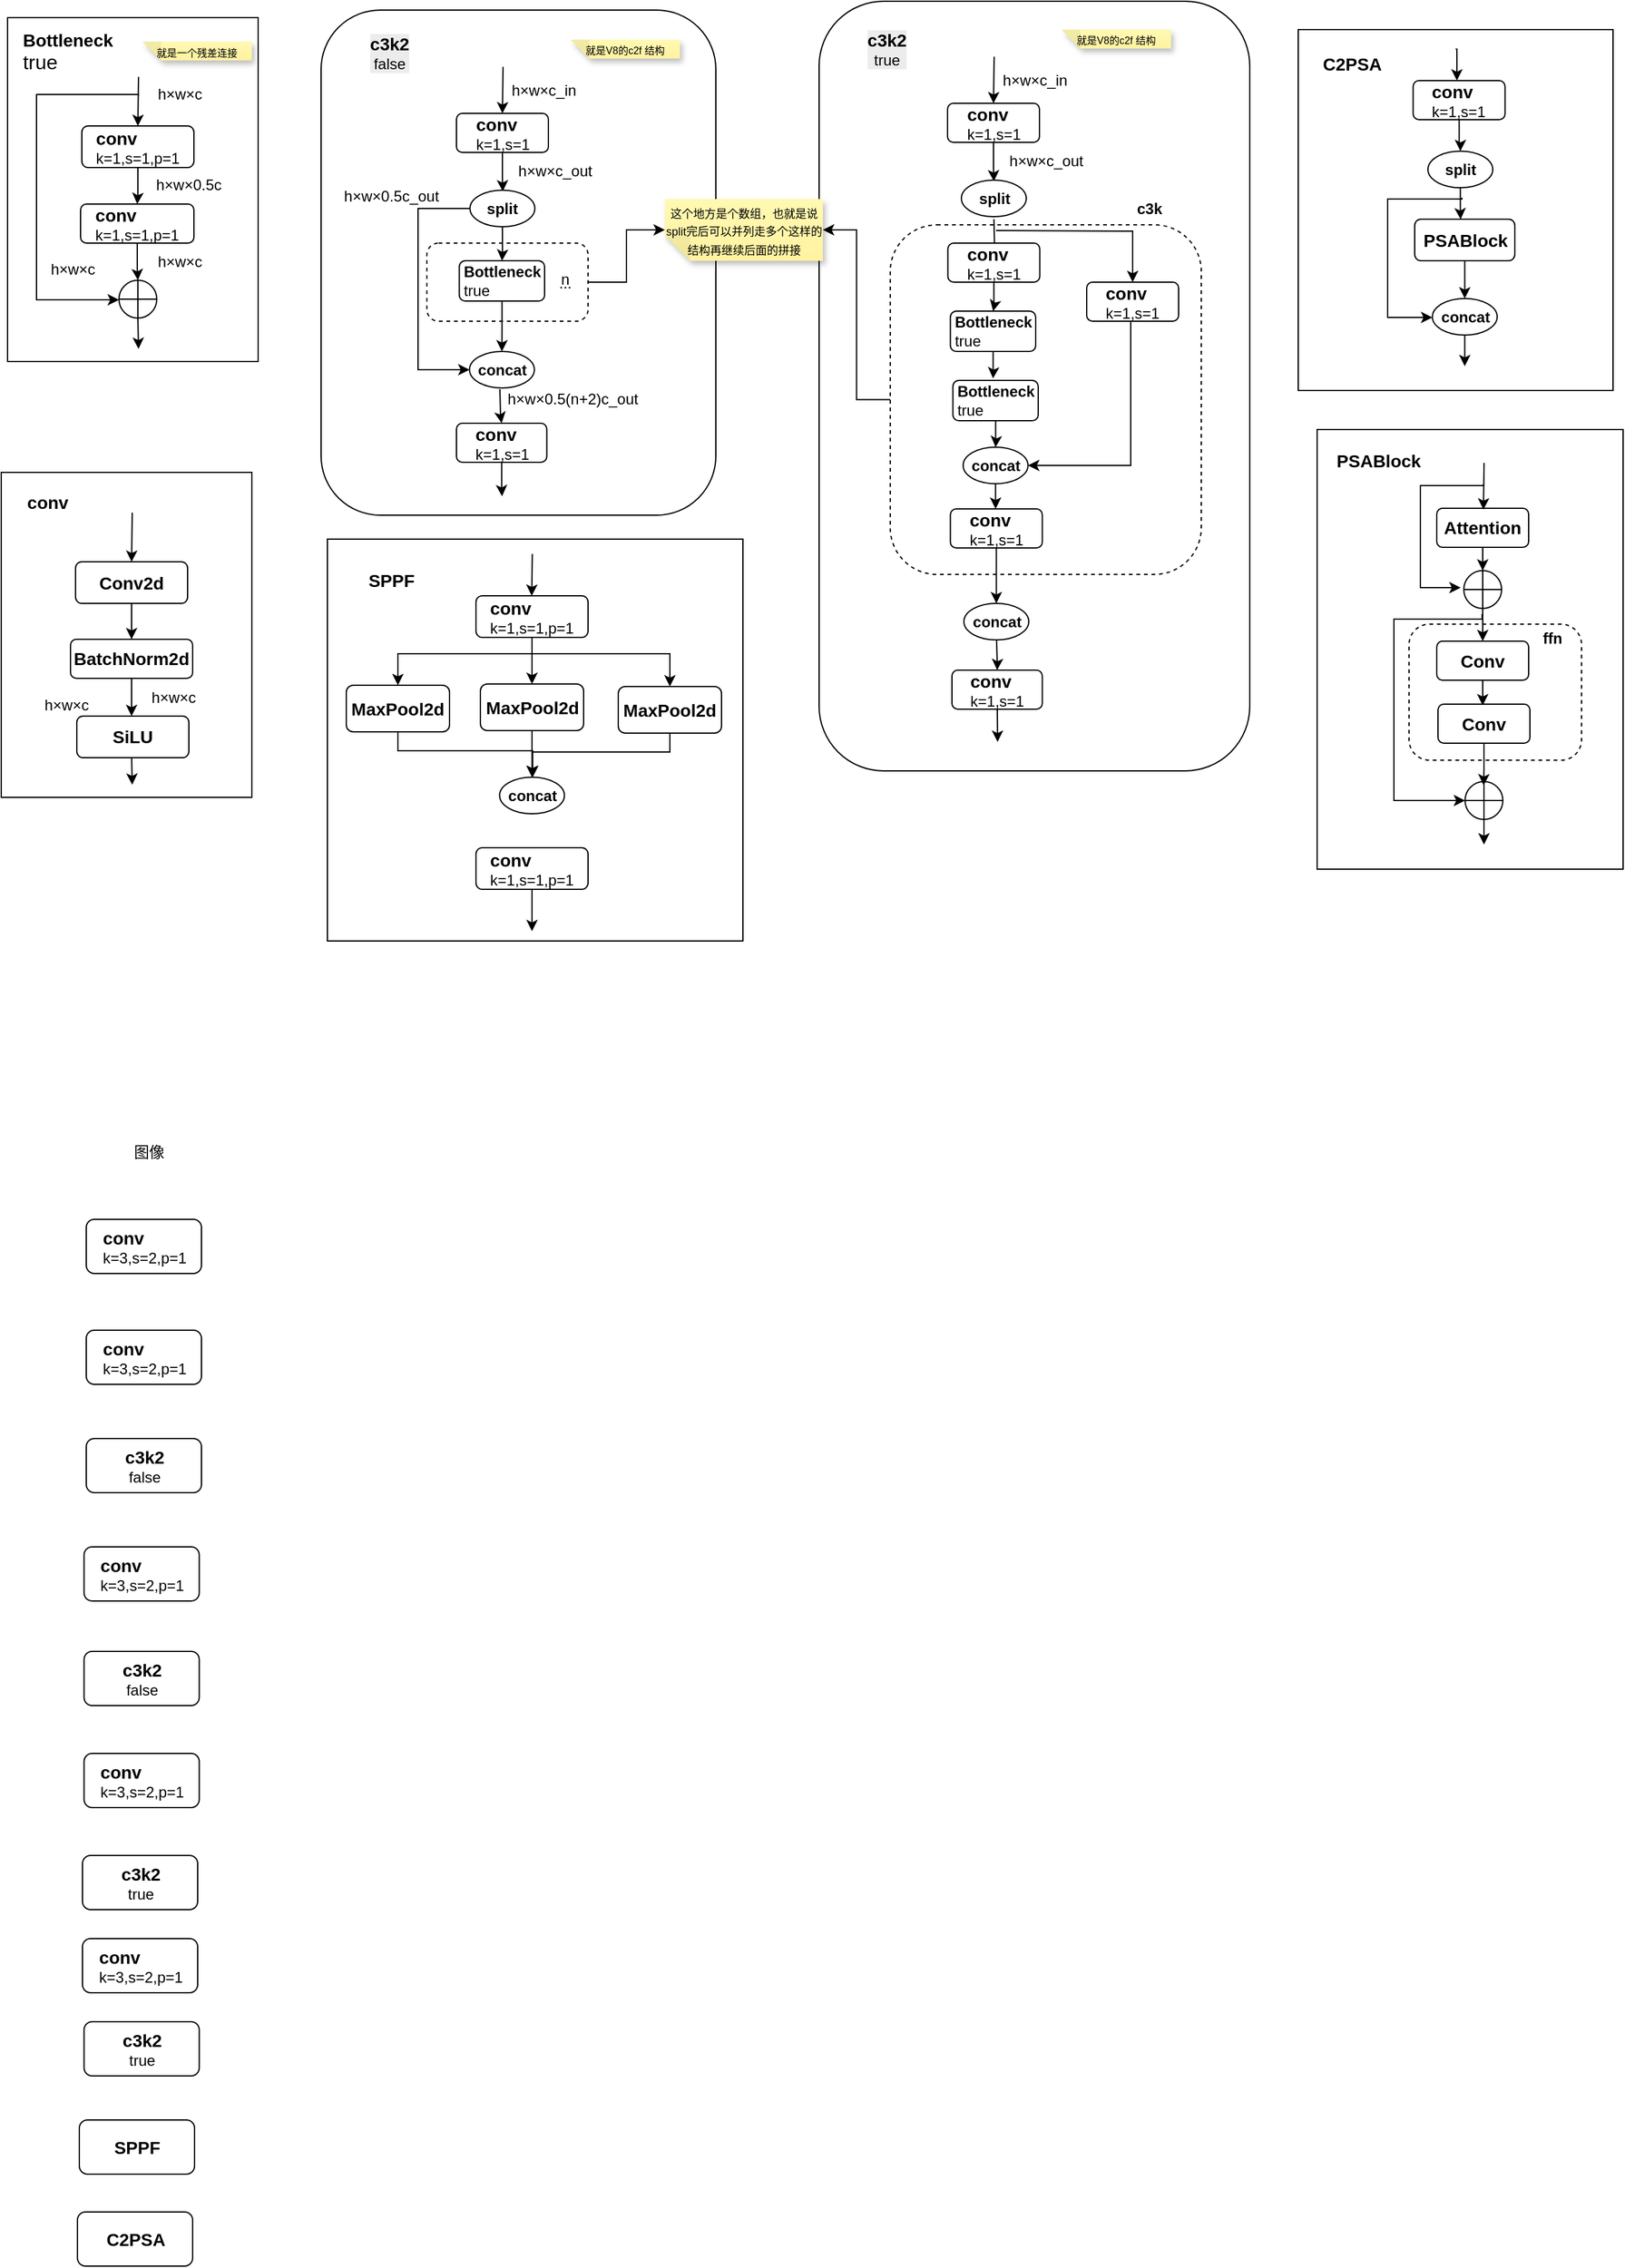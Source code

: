 <mxfile version="28.1.0">
  <diagram name="第 1 页" id="KGEtSgJPSkYe_dZGQtCE">
    <mxGraphModel dx="3231" dy="2898" grid="0" gridSize="10" guides="1" tooltips="1" connect="1" arrows="1" fold="1" page="0" pageScale="1" pageWidth="827" pageHeight="1169" math="0" shadow="0">
      <root>
        <mxCell id="0" />
        <mxCell id="1" parent="0" />
        <mxCell id="z9zd0fYM2otDX-iHmuw7-217" value="" style="rounded=0;whiteSpace=wrap;html=1;fillColor=none;" vertex="1" parent="1">
          <mxGeometry x="617" y="-990" width="243" height="349" as="geometry" />
        </mxCell>
        <mxCell id="z9zd0fYM2otDX-iHmuw7-202" value="" style="rounded=1;whiteSpace=wrap;html=1;fillColor=none;dashed=1;" vertex="1" parent="1">
          <mxGeometry x="690" y="-835.5" width="137" height="108" as="geometry" />
        </mxCell>
        <mxCell id="z9zd0fYM2otDX-iHmuw7-177" value="" style="rounded=0;whiteSpace=wrap;html=1;fillColor=none;" vertex="1" parent="1">
          <mxGeometry x="-169" y="-903" width="330" height="319" as="geometry" />
        </mxCell>
        <mxCell id="z9zd0fYM2otDX-iHmuw7-150" value="&lt;div style=&quot;&quot;&gt;&lt;br&gt;&lt;/div&gt;" style="rounded=1;whiteSpace=wrap;html=1;align=center;" vertex="1" parent="1">
          <mxGeometry x="221.5" y="-1330" width="342" height="611" as="geometry" />
        </mxCell>
        <mxCell id="z9zd0fYM2otDX-iHmuw7-23" value="&lt;div style=&quot;&quot;&gt;&lt;br&gt;&lt;/div&gt;" style="rounded=1;whiteSpace=wrap;html=1;align=center;" vertex="1" parent="1">
          <mxGeometry x="-174" y="-1323" width="313.5" height="401" as="geometry" />
        </mxCell>
        <mxCell id="z9zd0fYM2otDX-iHmuw7-154" style="edgeStyle=orthogonalEdgeStyle;rounded=0;orthogonalLoop=1;jettySize=auto;html=1;" edge="1" parent="1" source="z9zd0fYM2otDX-iHmuw7-79" target="z9zd0fYM2otDX-iHmuw7-151">
          <mxGeometry relative="1" as="geometry" />
        </mxCell>
        <mxCell id="z9zd0fYM2otDX-iHmuw7-79" value="" style="rounded=1;whiteSpace=wrap;html=1;fillColor=none;dashed=1;" vertex="1" parent="1">
          <mxGeometry x="278" y="-1152.5" width="247" height="277.5" as="geometry" />
        </mxCell>
        <mxCell id="z9zd0fYM2otDX-iHmuw7-46" value="" style="rounded=0;whiteSpace=wrap;html=1;fillColor=none;" vertex="1" parent="1">
          <mxGeometry x="-423" y="-1317" width="199" height="273" as="geometry" />
        </mxCell>
        <mxCell id="z9zd0fYM2otDX-iHmuw7-2" value="图像" style="text;html=1;align=center;verticalAlign=middle;whiteSpace=wrap;rounded=0;" vertex="1" parent="1">
          <mxGeometry x="-377" y="-428" width="133" height="23" as="geometry" />
        </mxCell>
        <mxCell id="z9zd0fYM2otDX-iHmuw7-4" value="&lt;div style=&quot;text-align: left;&quot;&gt;&lt;span style=&quot;font-size: 14px; background-color: transparent; color: light-dark(rgb(0, 0, 0), rgb(255, 255, 255));&quot;&gt;&lt;b&gt;conv&lt;/b&gt;&lt;/span&gt;&lt;/div&gt;&lt;div&gt;k=3,s=2,p=1&lt;/div&gt;" style="rounded=1;whiteSpace=wrap;html=1;" vertex="1" parent="1">
          <mxGeometry x="-360.5" y="-363" width="91.5" height="43" as="geometry" />
        </mxCell>
        <mxCell id="z9zd0fYM2otDX-iHmuw7-19" value="&lt;div style=&quot;text-align: left;&quot;&gt;&lt;span style=&quot;font-size: 14px; background-color: transparent; color: light-dark(rgb(0, 0, 0), rgb(255, 255, 255));&quot;&gt;&lt;b&gt;conv&lt;/b&gt;&lt;/span&gt;&lt;/div&gt;&lt;div&gt;k=3,s=2,p=1&lt;/div&gt;" style="rounded=1;whiteSpace=wrap;html=1;" vertex="1" parent="1">
          <mxGeometry x="-360.5" y="-275" width="91.5" height="43" as="geometry" />
        </mxCell>
        <mxCell id="z9zd0fYM2otDX-iHmuw7-22" value="&lt;div style=&quot;&quot;&gt;&lt;span style=&quot;font-size: 14px;&quot;&gt;&lt;b&gt;c3k2&lt;/b&gt;&lt;/span&gt;&lt;/div&gt;&lt;div&gt;false&lt;/div&gt;" style="rounded=1;whiteSpace=wrap;html=1;align=center;" vertex="1" parent="1">
          <mxGeometry x="-360.5" y="-189" width="91.5" height="43" as="geometry" />
        </mxCell>
        <mxCell id="z9zd0fYM2otDX-iHmuw7-63" style="edgeStyle=orthogonalEdgeStyle;rounded=0;orthogonalLoop=1;jettySize=auto;html=1;" edge="1" parent="1" source="z9zd0fYM2otDX-iHmuw7-24">
          <mxGeometry relative="1" as="geometry">
            <mxPoint x="-29.686" y="-1179" as="targetPoint" />
          </mxGeometry>
        </mxCell>
        <mxCell id="z9zd0fYM2otDX-iHmuw7-24" value="&lt;div style=&quot;text-align: left;&quot;&gt;&lt;span style=&quot;font-size: 14px; background-color: transparent; color: light-dark(rgb(0, 0, 0), rgb(255, 255, 255));&quot;&gt;&lt;b&gt;conv&lt;/b&gt;&lt;/span&gt;&lt;/div&gt;&lt;div&gt;k=1,s=1&lt;/div&gt;" style="rounded=1;whiteSpace=wrap;html=1;" vertex="1" parent="1">
          <mxGeometry x="-66.5" y="-1241" width="73" height="31" as="geometry" />
        </mxCell>
        <mxCell id="z9zd0fYM2otDX-iHmuw7-25" value="h×w×c_in" style="text;html=1;align=center;verticalAlign=middle;whiteSpace=wrap;rounded=0;" vertex="1" parent="1">
          <mxGeometry x="-27.5" y="-1274" width="60" height="30" as="geometry" />
        </mxCell>
        <mxCell id="z9zd0fYM2otDX-iHmuw7-26" value="h×w×c_out" style="text;html=1;align=center;verticalAlign=middle;whiteSpace=wrap;rounded=0;" vertex="1" parent="1">
          <mxGeometry x="-18.5" y="-1210" width="60" height="30" as="geometry" />
        </mxCell>
        <mxCell id="z9zd0fYM2otDX-iHmuw7-28" value="h×w×0.5c_out" style="text;html=1;align=center;verticalAlign=middle;whiteSpace=wrap;rounded=0;" vertex="1" parent="1">
          <mxGeometry x="-148.5" y="-1190" width="60" height="30" as="geometry" />
        </mxCell>
        <mxCell id="z9zd0fYM2otDX-iHmuw7-31" value="&lt;b&gt;Bottleneck&lt;/b&gt;&lt;div style=&quot;text-align: left;&quot;&gt;true&lt;/div&gt;" style="rounded=1;whiteSpace=wrap;html=1;" vertex="1" parent="1">
          <mxGeometry x="-64.25" y="-1124" width="67.75" height="32" as="geometry" />
        </mxCell>
        <mxCell id="z9zd0fYM2otDX-iHmuw7-36" value="" style="edgeStyle=orthogonalEdgeStyle;rounded=0;orthogonalLoop=1;jettySize=auto;html=1;" edge="1" parent="1" source="z9zd0fYM2otDX-iHmuw7-33" target="z9zd0fYM2otDX-iHmuw7-34">
          <mxGeometry relative="1" as="geometry" />
        </mxCell>
        <mxCell id="z9zd0fYM2otDX-iHmuw7-33" value="&lt;div style=&quot;text-align: left;&quot;&gt;&lt;span style=&quot;font-size: 14px; background-color: transparent; color: light-dark(rgb(0, 0, 0), rgb(255, 255, 255));&quot;&gt;&lt;b&gt;conv&lt;/b&gt;&lt;/span&gt;&lt;/div&gt;&lt;div&gt;k=1,s=1,p=1&lt;/div&gt;" style="rounded=1;whiteSpace=wrap;html=1;" vertex="1" parent="1">
          <mxGeometry x="-364" y="-1231" width="89" height="33" as="geometry" />
        </mxCell>
        <mxCell id="z9zd0fYM2otDX-iHmuw7-43" value="" style="edgeStyle=orthogonalEdgeStyle;rounded=0;orthogonalLoop=1;jettySize=auto;html=1;" edge="1" parent="1" source="z9zd0fYM2otDX-iHmuw7-34" target="z9zd0fYM2otDX-iHmuw7-41">
          <mxGeometry relative="1" as="geometry" />
        </mxCell>
        <mxCell id="z9zd0fYM2otDX-iHmuw7-34" value="&lt;div style=&quot;text-align: left;&quot;&gt;&lt;span style=&quot;font-size: 14px; background-color: transparent; color: light-dark(rgb(0, 0, 0), rgb(255, 255, 255));&quot;&gt;&lt;b&gt;conv&lt;/b&gt;&lt;/span&gt;&lt;/div&gt;&lt;div&gt;k=1,s=1,p=1&lt;/div&gt;" style="rounded=1;whiteSpace=wrap;html=1;" vertex="1" parent="1">
          <mxGeometry x="-365" y="-1169" width="90" height="31" as="geometry" />
        </mxCell>
        <mxCell id="z9zd0fYM2otDX-iHmuw7-35" value="" style="endArrow=classic;html=1;rounded=0;entryX=0.5;entryY=0;entryDx=0;entryDy=0;" edge="1" parent="1" target="z9zd0fYM2otDX-iHmuw7-33">
          <mxGeometry width="50" height="50" relative="1" as="geometry">
            <mxPoint x="-319" y="-1270" as="sourcePoint" />
            <mxPoint x="-99" y="-1129" as="targetPoint" />
          </mxGeometry>
        </mxCell>
        <mxCell id="z9zd0fYM2otDX-iHmuw7-42" style="edgeStyle=orthogonalEdgeStyle;rounded=0;orthogonalLoop=1;jettySize=auto;html=1;entryX=0;entryY=0.5;entryDx=0;entryDy=0;" edge="1" parent="1" target="z9zd0fYM2otDX-iHmuw7-41">
          <mxGeometry relative="1" as="geometry">
            <mxPoint x="-409" y="-1054" as="targetPoint" />
            <mxPoint x="-319" y="-1255" as="sourcePoint" />
            <Array as="points">
              <mxPoint x="-400" y="-1256" />
              <mxPoint x="-400" y="-1093" />
              <mxPoint x="-335" y="-1093" />
            </Array>
          </mxGeometry>
        </mxCell>
        <mxCell id="z9zd0fYM2otDX-iHmuw7-37" value="h×w×c" style="text;html=1;align=center;verticalAlign=middle;whiteSpace=wrap;rounded=0;" vertex="1" parent="1">
          <mxGeometry x="-316" y="-1271" width="60" height="30" as="geometry" />
        </mxCell>
        <mxCell id="z9zd0fYM2otDX-iHmuw7-38" value="h×w×0.5c" style="text;html=1;align=center;verticalAlign=middle;whiteSpace=wrap;rounded=0;" vertex="1" parent="1">
          <mxGeometry x="-309" y="-1199" width="60" height="30" as="geometry" />
        </mxCell>
        <mxCell id="z9zd0fYM2otDX-iHmuw7-39" value="h×w×c" style="text;html=1;align=center;verticalAlign=middle;whiteSpace=wrap;rounded=0;" vertex="1" parent="1">
          <mxGeometry x="-316" y="-1138.5" width="60" height="30" as="geometry" />
        </mxCell>
        <mxCell id="z9zd0fYM2otDX-iHmuw7-41" value="" style="shape=orEllipse;perimeter=ellipsePerimeter;whiteSpace=wrap;html=1;backgroundOutline=1;" vertex="1" parent="1">
          <mxGeometry x="-334.5" y="-1108.5" width="30" height="30" as="geometry" />
        </mxCell>
        <mxCell id="z9zd0fYM2otDX-iHmuw7-44" value="h×w×c" style="text;html=1;align=center;verticalAlign=middle;whiteSpace=wrap;rounded=0;" vertex="1" parent="1">
          <mxGeometry x="-401" y="-1132" width="60" height="30" as="geometry" />
        </mxCell>
        <mxCell id="z9zd0fYM2otDX-iHmuw7-48" value="&lt;b&gt;&lt;font style=&quot;font-size: 14px;&quot;&gt;Bottleneck&lt;/font&gt;&lt;/b&gt;&lt;div style=&quot;text-align: left;&quot;&gt;&lt;font size=&quot;3&quot;&gt;true&lt;/font&gt;&lt;/div&gt;" style="text;html=1;align=center;verticalAlign=middle;whiteSpace=wrap;rounded=0;" vertex="1" parent="1">
          <mxGeometry x="-412" y="-1308.75" width="74" height="36.5" as="geometry" />
        </mxCell>
        <mxCell id="z9zd0fYM2otDX-iHmuw7-49" value="&lt;font style=&quot;font-size: 8px;&quot;&gt;就是一个残差连接&lt;/font&gt;" style="shape=note;whiteSpace=wrap;html=1;backgroundOutline=1;fontColor=#000000;darkOpacity=0.05;fillColor=#FFF9B2;strokeColor=none;fillStyle=solid;direction=west;gradientDirection=north;gradientColor=#FFF2A1;shadow=1;size=20;pointerEvents=1;" vertex="1" parent="1">
          <mxGeometry x="-316" y="-1298" width="87" height="15" as="geometry" />
        </mxCell>
        <mxCell id="z9zd0fYM2otDX-iHmuw7-50" value="" style="endArrow=classic;html=1;rounded=0;exitX=0.5;exitY=1;exitDx=0;exitDy=0;" edge="1" parent="1" source="z9zd0fYM2otDX-iHmuw7-41">
          <mxGeometry width="50" height="50" relative="1" as="geometry">
            <mxPoint x="-307" y="-1068" as="sourcePoint" />
            <mxPoint x="-319" y="-1054" as="targetPoint" />
          </mxGeometry>
        </mxCell>
        <mxCell id="z9zd0fYM2otDX-iHmuw7-56" value="" style="edgeStyle=orthogonalEdgeStyle;rounded=0;orthogonalLoop=1;jettySize=auto;html=1;" edge="1" parent="1" target="z9zd0fYM2otDX-iHmuw7-52">
          <mxGeometry relative="1" as="geometry">
            <mxPoint x="-32" y="-1022" as="sourcePoint" />
          </mxGeometry>
        </mxCell>
        <mxCell id="z9zd0fYM2otDX-iHmuw7-81" style="edgeStyle=orthogonalEdgeStyle;rounded=0;orthogonalLoop=1;jettySize=auto;html=1;" edge="1" parent="1" source="z9zd0fYM2otDX-iHmuw7-52">
          <mxGeometry relative="1" as="geometry">
            <mxPoint x="-30.25" y="-937" as="targetPoint" />
          </mxGeometry>
        </mxCell>
        <mxCell id="z9zd0fYM2otDX-iHmuw7-52" value="&lt;div style=&quot;text-align: left;&quot;&gt;&lt;span style=&quot;font-size: 14px; background-color: transparent; color: light-dark(rgb(0, 0, 0), rgb(255, 255, 255));&quot;&gt;&lt;b&gt;conv&lt;/b&gt;&lt;/span&gt;&lt;/div&gt;&lt;div&gt;k=1,s=1&lt;/div&gt;" style="rounded=1;whiteSpace=wrap;html=1;" vertex="1" parent="1">
          <mxGeometry x="-66.5" y="-995" width="71.75" height="31" as="geometry" />
        </mxCell>
        <mxCell id="z9zd0fYM2otDX-iHmuw7-75" value="h×w×0.5(n+2)c_out" style="text;html=1;align=center;verticalAlign=middle;whiteSpace=wrap;rounded=0;" vertex="1" parent="1">
          <mxGeometry x="-3.75" y="-1029" width="60" height="30" as="geometry" />
        </mxCell>
        <mxCell id="z9zd0fYM2otDX-iHmuw7-78" value="" style="endArrow=classic;html=1;rounded=0;entryX=0.5;entryY=0;entryDx=0;entryDy=0;" edge="1" parent="1" target="z9zd0fYM2otDX-iHmuw7-24">
          <mxGeometry width="50" height="50" relative="1" as="geometry">
            <mxPoint x="-29.5" y="-1278" as="sourcePoint" />
            <mxPoint x="386.5" y="-1090" as="targetPoint" />
          </mxGeometry>
        </mxCell>
        <mxCell id="z9zd0fYM2otDX-iHmuw7-80" value="&lt;br&gt;&lt;div style=&quot;forced-color-adjust: none; color: rgb(0, 0, 0); font-family: Helvetica; font-size: 12px; font-style: normal; font-variant-ligatures: normal; font-variant-caps: normal; font-weight: 400; letter-spacing: normal; orphans: 2; text-align: center; text-indent: 0px; text-transform: none; widows: 2; word-spacing: 0px; -webkit-text-stroke-width: 0px; white-space: normal; background-color: rgb(236, 236, 236); text-decoration-thickness: initial; text-decoration-style: initial; text-decoration-color: initial;&quot;&gt;&lt;span style=&quot;forced-color-adjust: none; font-size: 14px;&quot;&gt;&lt;b style=&quot;forced-color-adjust: none;&quot;&gt;c3k2&lt;/b&gt;&lt;/span&gt;&lt;/div&gt;&lt;div style=&quot;forced-color-adjust: none; color: rgb(0, 0, 0); font-family: Helvetica; font-size: 12px; font-style: normal; font-variant-ligatures: normal; font-variant-caps: normal; font-weight: 400; letter-spacing: normal; orphans: 2; text-align: center; text-indent: 0px; text-transform: none; widows: 2; word-spacing: 0px; -webkit-text-stroke-width: 0px; white-space: normal; background-color: rgb(236, 236, 236); text-decoration-thickness: initial; text-decoration-style: initial; text-decoration-color: initial;&quot;&gt;false&lt;/div&gt;&lt;div&gt;&lt;br&gt;&lt;/div&gt;" style="text;html=1;align=center;verticalAlign=middle;whiteSpace=wrap;rounded=0;" vertex="1" parent="1">
          <mxGeometry x="-149" y="-1305" width="59" height="31" as="geometry" />
        </mxCell>
        <mxCell id="z9zd0fYM2otDX-iHmuw7-83" value="&lt;span style=&quot;font-size: 8px;&quot;&gt;就是V8的c2f 结构&lt;/span&gt;" style="shape=note;whiteSpace=wrap;html=1;backgroundOutline=1;fontColor=#000000;darkOpacity=0.05;fillColor=#FFF9B2;strokeColor=none;fillStyle=solid;direction=west;gradientDirection=north;gradientColor=#FFF2A1;shadow=1;size=20;pointerEvents=1;" vertex="1" parent="1">
          <mxGeometry x="24" y="-1299.5" width="87" height="15" as="geometry" />
        </mxCell>
        <mxCell id="z9zd0fYM2otDX-iHmuw7-85" value="&lt;div style=&quot;text-align: left;&quot;&gt;&lt;span style=&quot;font-size: 14px; background-color: transparent; color: light-dark(rgb(0, 0, 0), rgb(255, 255, 255));&quot;&gt;&lt;b&gt;conv&lt;/b&gt;&lt;/span&gt;&lt;/div&gt;&lt;div&gt;k=3,s=2,p=1&lt;/div&gt;" style="rounded=1;whiteSpace=wrap;html=1;" vertex="1" parent="1">
          <mxGeometry x="-362.25" y="-103" width="91.5" height="43" as="geometry" />
        </mxCell>
        <mxCell id="z9zd0fYM2otDX-iHmuw7-86" value="&lt;div style=&quot;&quot;&gt;&lt;span style=&quot;font-size: 14px;&quot;&gt;&lt;b&gt;c3k2&lt;/b&gt;&lt;/span&gt;&lt;/div&gt;&lt;div&gt;false&lt;/div&gt;" style="rounded=1;whiteSpace=wrap;html=1;align=center;" vertex="1" parent="1">
          <mxGeometry x="-362.25" y="-20" width="91.5" height="43" as="geometry" />
        </mxCell>
        <mxCell id="z9zd0fYM2otDX-iHmuw7-87" value="&lt;div style=&quot;text-align: left;&quot;&gt;&lt;span style=&quot;font-size: 14px; background-color: transparent; color: light-dark(rgb(0, 0, 0), rgb(255, 255, 255));&quot;&gt;&lt;b&gt;conv&lt;/b&gt;&lt;/span&gt;&lt;/div&gt;&lt;div&gt;k=3,s=2,p=1&lt;/div&gt;" style="rounded=1;whiteSpace=wrap;html=1;" vertex="1" parent="1">
          <mxGeometry x="-362.25" y="61" width="91.5" height="43" as="geometry" />
        </mxCell>
        <mxCell id="z9zd0fYM2otDX-iHmuw7-88" value="&lt;div style=&quot;&quot;&gt;&lt;span style=&quot;font-size: 14px;&quot;&gt;&lt;b&gt;c3k2&lt;/b&gt;&lt;/span&gt;&lt;/div&gt;&lt;div&gt;true&lt;/div&gt;" style="rounded=1;whiteSpace=wrap;html=1;align=center;" vertex="1" parent="1">
          <mxGeometry x="-363.5" y="142" width="91.5" height="43" as="geometry" />
        </mxCell>
        <mxCell id="z9zd0fYM2otDX-iHmuw7-92" style="edgeStyle=orthogonalEdgeStyle;rounded=0;orthogonalLoop=1;jettySize=auto;html=1;" edge="1" source="z9zd0fYM2otDX-iHmuw7-93" parent="1">
          <mxGeometry relative="1" as="geometry">
            <mxPoint x="360.314" y="-1187" as="targetPoint" />
          </mxGeometry>
        </mxCell>
        <mxCell id="z9zd0fYM2otDX-iHmuw7-93" value="&lt;div style=&quot;text-align: left;&quot;&gt;&lt;span style=&quot;font-size: 14px; background-color: transparent; color: light-dark(rgb(0, 0, 0), rgb(255, 255, 255));&quot;&gt;&lt;b&gt;conv&lt;/b&gt;&lt;/span&gt;&lt;/div&gt;&lt;div&gt;k=1,s=1&lt;/div&gt;" style="rounded=1;whiteSpace=wrap;html=1;" vertex="1" parent="1">
          <mxGeometry x="323.5" y="-1249" width="73" height="31" as="geometry" />
        </mxCell>
        <mxCell id="z9zd0fYM2otDX-iHmuw7-94" value="h×w×c_in" style="text;html=1;align=center;verticalAlign=middle;whiteSpace=wrap;rounded=0;" vertex="1" parent="1">
          <mxGeometry x="362.5" y="-1282" width="60" height="30" as="geometry" />
        </mxCell>
        <mxCell id="z9zd0fYM2otDX-iHmuw7-95" value="h×w×c_out" style="text;html=1;align=center;verticalAlign=middle;whiteSpace=wrap;rounded=0;" vertex="1" parent="1">
          <mxGeometry x="371.5" y="-1218" width="60" height="30" as="geometry" />
        </mxCell>
        <mxCell id="z9zd0fYM2otDX-iHmuw7-120" value="" style="edgeStyle=orthogonalEdgeStyle;rounded=0;orthogonalLoop=1;jettySize=auto;html=1;" edge="1" parent="1" target="z9zd0fYM2otDX-iHmuw7-119">
          <mxGeometry relative="1" as="geometry">
            <mxPoint x="360.314" y="-1157" as="sourcePoint" />
          </mxGeometry>
        </mxCell>
        <mxCell id="z9zd0fYM2otDX-iHmuw7-122" style="edgeStyle=orthogonalEdgeStyle;rounded=0;orthogonalLoop=1;jettySize=auto;html=1;entryX=0.5;entryY=0;entryDx=0;entryDy=0;" edge="1" parent="1" target="z9zd0fYM2otDX-iHmuw7-123">
          <mxGeometry relative="1" as="geometry">
            <mxPoint x="590.429" y="-1045.429" as="targetPoint" />
            <mxPoint x="362" y="-1148" as="sourcePoint" />
          </mxGeometry>
        </mxCell>
        <mxCell id="z9zd0fYM2otDX-iHmuw7-104" value="" style="edgeStyle=orthogonalEdgeStyle;rounded=0;orthogonalLoop=1;jettySize=auto;html=1;" edge="1" target="z9zd0fYM2otDX-iHmuw7-107" parent="1">
          <mxGeometry relative="1" as="geometry">
            <mxPoint x="362.457" y="-823.0" as="sourcePoint" />
          </mxGeometry>
        </mxCell>
        <mxCell id="z9zd0fYM2otDX-iHmuw7-106" style="edgeStyle=orthogonalEdgeStyle;rounded=0;orthogonalLoop=1;jettySize=auto;html=1;" edge="1" parent="1">
          <mxGeometry relative="1" as="geometry">
            <mxPoint x="363.25" y="-742" as="targetPoint" />
            <mxPoint x="362.931" y="-775" as="sourcePoint" />
          </mxGeometry>
        </mxCell>
        <mxCell id="z9zd0fYM2otDX-iHmuw7-107" value="&lt;div style=&quot;text-align: left;&quot;&gt;&lt;span style=&quot;font-size: 14px; background-color: transparent; color: light-dark(rgb(0, 0, 0), rgb(255, 255, 255));&quot;&gt;&lt;b&gt;conv&lt;/b&gt;&lt;/span&gt;&lt;/div&gt;&lt;div&gt;k=1,s=1&lt;/div&gt;" style="rounded=1;whiteSpace=wrap;html=1;" vertex="1" parent="1">
          <mxGeometry x="327" y="-799" width="71.75" height="31" as="geometry" />
        </mxCell>
        <mxCell id="z9zd0fYM2otDX-iHmuw7-116" value="" style="endArrow=classic;html=1;rounded=0;entryX=0.5;entryY=0;entryDx=0;entryDy=0;" edge="1" target="z9zd0fYM2otDX-iHmuw7-93" parent="1">
          <mxGeometry width="50" height="50" relative="1" as="geometry">
            <mxPoint x="360.5" y="-1286" as="sourcePoint" />
            <mxPoint x="776.5" y="-1098" as="targetPoint" />
          </mxGeometry>
        </mxCell>
        <mxCell id="z9zd0fYM2otDX-iHmuw7-117" value="&lt;br&gt;&lt;div style=&quot;forced-color-adjust: none; color: rgb(0, 0, 0); font-family: Helvetica; font-size: 12px; font-style: normal; font-variant-ligatures: normal; font-variant-caps: normal; font-weight: 400; letter-spacing: normal; orphans: 2; text-align: center; text-indent: 0px; text-transform: none; widows: 2; word-spacing: 0px; -webkit-text-stroke-width: 0px; white-space: normal; background-color: rgb(236, 236, 236); text-decoration-thickness: initial; text-decoration-style: initial; text-decoration-color: initial;&quot;&gt;&lt;span style=&quot;forced-color-adjust: none; font-size: 14px;&quot;&gt;&lt;b style=&quot;forced-color-adjust: none;&quot;&gt;c3k2&lt;/b&gt;&lt;/span&gt;&lt;/div&gt;&lt;div style=&quot;forced-color-adjust: none; color: rgb(0, 0, 0); font-family: Helvetica; font-size: 12px; font-style: normal; font-variant-ligatures: normal; font-variant-caps: normal; font-weight: 400; letter-spacing: normal; orphans: 2; text-align: center; text-indent: 0px; text-transform: none; widows: 2; word-spacing: 0px; -webkit-text-stroke-width: 0px; white-space: normal; background-color: rgb(236, 236, 236); text-decoration-thickness: initial; text-decoration-style: initial; text-decoration-color: initial;&quot;&gt;true&lt;/div&gt;&lt;div&gt;&lt;br&gt;&lt;/div&gt;" style="text;html=1;align=center;verticalAlign=middle;whiteSpace=wrap;rounded=0;" vertex="1" parent="1">
          <mxGeometry x="245.5" y="-1307.5" width="59" height="31" as="geometry" />
        </mxCell>
        <mxCell id="z9zd0fYM2otDX-iHmuw7-118" value="&lt;span style=&quot;font-size: 8px;&quot;&gt;就是V8的c2f 结构&lt;/span&gt;" style="shape=note;whiteSpace=wrap;html=1;backgroundOutline=1;fontColor=#000000;darkOpacity=0.05;fillColor=#FFF9B2;strokeColor=none;fillStyle=solid;direction=west;gradientDirection=north;gradientColor=#FFF2A1;shadow=1;size=20;pointerEvents=1;" vertex="1" parent="1">
          <mxGeometry x="414" y="-1307.5" width="87" height="15" as="geometry" />
        </mxCell>
        <mxCell id="z9zd0fYM2otDX-iHmuw7-128" style="edgeStyle=orthogonalEdgeStyle;rounded=0;orthogonalLoop=1;jettySize=auto;html=1;entryX=0.5;entryY=0;entryDx=0;entryDy=0;" edge="1" parent="1" source="z9zd0fYM2otDX-iHmuw7-119" target="z9zd0fYM2otDX-iHmuw7-125">
          <mxGeometry relative="1" as="geometry" />
        </mxCell>
        <mxCell id="z9zd0fYM2otDX-iHmuw7-119" value="&lt;div style=&quot;text-align: left;&quot;&gt;&lt;span style=&quot;font-size: 14px; background-color: transparent; color: light-dark(rgb(0, 0, 0), rgb(255, 255, 255));&quot;&gt;&lt;b&gt;conv&lt;/b&gt;&lt;/span&gt;&lt;/div&gt;&lt;div&gt;k=1,s=1&lt;/div&gt;" style="rounded=1;whiteSpace=wrap;html=1;" vertex="1" parent="1">
          <mxGeometry x="323.75" y="-1138" width="73" height="31" as="geometry" />
        </mxCell>
        <mxCell id="z9zd0fYM2otDX-iHmuw7-137" style="edgeStyle=orthogonalEdgeStyle;rounded=0;orthogonalLoop=1;jettySize=auto;html=1;entryX=1;entryY=0.5;entryDx=0;entryDy=0;" edge="1" parent="1" source="z9zd0fYM2otDX-iHmuw7-123" target="z9zd0fYM2otDX-iHmuw7-135">
          <mxGeometry relative="1" as="geometry">
            <Array as="points">
              <mxPoint x="469" y="-961" />
            </Array>
          </mxGeometry>
        </mxCell>
        <mxCell id="z9zd0fYM2otDX-iHmuw7-123" value="&lt;div style=&quot;text-align: left;&quot;&gt;&lt;span style=&quot;font-size: 14px; background-color: transparent; color: light-dark(rgb(0, 0, 0), rgb(255, 255, 255));&quot;&gt;&lt;b&gt;conv&lt;/b&gt;&lt;/span&gt;&lt;/div&gt;&lt;div&gt;k=1,s=1&lt;/div&gt;" style="rounded=1;whiteSpace=wrap;html=1;" vertex="1" parent="1">
          <mxGeometry x="434" y="-1107" width="73" height="31" as="geometry" />
        </mxCell>
        <mxCell id="z9zd0fYM2otDX-iHmuw7-129" style="edgeStyle=orthogonalEdgeStyle;rounded=0;orthogonalLoop=1;jettySize=auto;html=1;" edge="1" parent="1" source="z9zd0fYM2otDX-iHmuw7-125">
          <mxGeometry relative="1" as="geometry">
            <mxPoint x="359.625" y="-1030.571" as="targetPoint" />
          </mxGeometry>
        </mxCell>
        <mxCell id="z9zd0fYM2otDX-iHmuw7-125" value="&lt;b&gt;Bottleneck&lt;/b&gt;&lt;div style=&quot;text-align: left;&quot;&gt;true&lt;/div&gt;" style="rounded=1;whiteSpace=wrap;html=1;" vertex="1" parent="1">
          <mxGeometry x="325.75" y="-1084" width="67.75" height="32" as="geometry" />
        </mxCell>
        <mxCell id="z9zd0fYM2otDX-iHmuw7-136" value="" style="edgeStyle=orthogonalEdgeStyle;rounded=0;orthogonalLoop=1;jettySize=auto;html=1;" edge="1" parent="1" source="z9zd0fYM2otDX-iHmuw7-126" target="z9zd0fYM2otDX-iHmuw7-135">
          <mxGeometry relative="1" as="geometry" />
        </mxCell>
        <mxCell id="z9zd0fYM2otDX-iHmuw7-126" value="&lt;b&gt;Bottleneck&lt;/b&gt;&lt;div style=&quot;text-align: left;&quot;&gt;true&lt;/div&gt;" style="rounded=1;whiteSpace=wrap;html=1;" vertex="1" parent="1">
          <mxGeometry x="327.75" y="-1029" width="67.75" height="32" as="geometry" />
        </mxCell>
        <mxCell id="z9zd0fYM2otDX-iHmuw7-142" style="edgeStyle=orthogonalEdgeStyle;rounded=0;orthogonalLoop=1;jettySize=auto;html=1;" edge="1" parent="1" source="z9zd0fYM2otDX-iHmuw7-131" target="z9zd0fYM2otDX-iHmuw7-31">
          <mxGeometry relative="1" as="geometry" />
        </mxCell>
        <mxCell id="z9zd0fYM2otDX-iHmuw7-144" style="edgeStyle=orthogonalEdgeStyle;rounded=0;orthogonalLoop=1;jettySize=auto;html=1;entryX=0;entryY=0.5;entryDx=0;entryDy=0;" edge="1" parent="1" source="z9zd0fYM2otDX-iHmuw7-131" target="z9zd0fYM2otDX-iHmuw7-132">
          <mxGeometry relative="1" as="geometry">
            <Array as="points">
              <mxPoint x="-97" y="-1165" />
              <mxPoint x="-97" y="-1037" />
            </Array>
          </mxGeometry>
        </mxCell>
        <mxCell id="z9zd0fYM2otDX-iHmuw7-131" value="&lt;b&gt;split&lt;/b&gt;" style="ellipse;whiteSpace=wrap;html=1;" vertex="1" parent="1">
          <mxGeometry x="-55.75" y="-1180" width="51.5" height="29" as="geometry" />
        </mxCell>
        <mxCell id="z9zd0fYM2otDX-iHmuw7-133" value="&lt;b&gt;split&lt;/b&gt;" style="ellipse;whiteSpace=wrap;html=1;" vertex="1" parent="1">
          <mxGeometry x="334.5" y="-1188" width="51.5" height="29" as="geometry" />
        </mxCell>
        <mxCell id="z9zd0fYM2otDX-iHmuw7-139" value="" style="edgeStyle=orthogonalEdgeStyle;rounded=0;orthogonalLoop=1;jettySize=auto;html=1;" edge="1" parent="1" source="z9zd0fYM2otDX-iHmuw7-135" target="z9zd0fYM2otDX-iHmuw7-138">
          <mxGeometry relative="1" as="geometry" />
        </mxCell>
        <mxCell id="z9zd0fYM2otDX-iHmuw7-135" value="&lt;b&gt;concat&lt;/b&gt;" style="ellipse;whiteSpace=wrap;html=1;" vertex="1" parent="1">
          <mxGeometry x="335.88" y="-976" width="51.5" height="29" as="geometry" />
        </mxCell>
        <mxCell id="z9zd0fYM2otDX-iHmuw7-149" style="edgeStyle=orthogonalEdgeStyle;rounded=0;orthogonalLoop=1;jettySize=auto;html=1;entryX=0.5;entryY=0;entryDx=0;entryDy=0;" edge="1" parent="1" source="z9zd0fYM2otDX-iHmuw7-138" target="z9zd0fYM2otDX-iHmuw7-145">
          <mxGeometry relative="1" as="geometry" />
        </mxCell>
        <mxCell id="z9zd0fYM2otDX-iHmuw7-138" value="&lt;div style=&quot;text-align: left;&quot;&gt;&lt;span style=&quot;font-size: 14px; background-color: transparent; color: light-dark(rgb(0, 0, 0), rgb(255, 255, 255));&quot;&gt;&lt;b&gt;conv&lt;/b&gt;&lt;/span&gt;&lt;/div&gt;&lt;div&gt;k=1,s=1&lt;/div&gt;" style="rounded=1;whiteSpace=wrap;html=1;" vertex="1" parent="1">
          <mxGeometry x="325.75" y="-927" width="73" height="31" as="geometry" />
        </mxCell>
        <mxCell id="z9zd0fYM2otDX-iHmuw7-143" value="" style="edgeStyle=orthogonalEdgeStyle;rounded=0;orthogonalLoop=1;jettySize=auto;html=1;" edge="1" parent="1" source="z9zd0fYM2otDX-iHmuw7-31" target="z9zd0fYM2otDX-iHmuw7-132">
          <mxGeometry relative="1" as="geometry">
            <mxPoint x="-30" y="-1092" as="sourcePoint" />
            <mxPoint x="-32.771" y="-1038" as="targetPoint" />
          </mxGeometry>
        </mxCell>
        <mxCell id="z9zd0fYM2otDX-iHmuw7-132" value="&lt;b&gt;concat&lt;/b&gt;" style="ellipse;whiteSpace=wrap;html=1;" vertex="1" parent="1">
          <mxGeometry x="-56.13" y="-1052" width="51.5" height="29" as="geometry" />
        </mxCell>
        <mxCell id="z9zd0fYM2otDX-iHmuw7-145" value="&lt;b&gt;concat&lt;/b&gt;" style="ellipse;whiteSpace=wrap;html=1;" vertex="1" parent="1">
          <mxGeometry x="336.5" y="-852" width="51.5" height="29" as="geometry" />
        </mxCell>
        <mxCell id="z9zd0fYM2otDX-iHmuw7-148" value="&lt;b&gt;c3k&lt;/b&gt;" style="text;html=1;align=center;verticalAlign=middle;whiteSpace=wrap;rounded=0;" vertex="1" parent="1">
          <mxGeometry x="454" y="-1180" width="60" height="30" as="geometry" />
        </mxCell>
        <mxCell id="z9zd0fYM2otDX-iHmuw7-151" value="&lt;font style=&quot;font-size: 9px;&quot;&gt;这个地方是个数组，也就是说split完后可以并列走多个这样的结构再继续后面的拼接&lt;/font&gt;" style="shape=note;whiteSpace=wrap;html=1;backgroundOutline=1;fontColor=#000000;darkOpacity=0.05;fillColor=#FFF9B2;strokeColor=none;fillStyle=solid;direction=west;gradientDirection=north;gradientColor=#FFF2A1;shadow=1;size=20;pointerEvents=1;" vertex="1" parent="1">
          <mxGeometry x="99" y="-1173" width="125.5" height="49" as="geometry" />
        </mxCell>
        <mxCell id="z9zd0fYM2otDX-iHmuw7-153" style="edgeStyle=orthogonalEdgeStyle;rounded=0;orthogonalLoop=1;jettySize=auto;html=1;" edge="1" parent="1" source="z9zd0fYM2otDX-iHmuw7-152" target="z9zd0fYM2otDX-iHmuw7-151">
          <mxGeometry relative="1" as="geometry" />
        </mxCell>
        <mxCell id="z9zd0fYM2otDX-iHmuw7-152" value="" style="rounded=1;whiteSpace=wrap;html=1;fillColor=none;dashed=1;" vertex="1" parent="1">
          <mxGeometry x="-90" y="-1138" width="128" height="62" as="geometry" />
        </mxCell>
        <mxCell id="z9zd0fYM2otDX-iHmuw7-155" value="..." style="text;html=1;align=center;verticalAlign=middle;whiteSpace=wrap;rounded=0;" vertex="1" parent="1">
          <mxGeometry x="-10.0" y="-1121" width="60" height="29" as="geometry" />
        </mxCell>
        <mxCell id="z9zd0fYM2otDX-iHmuw7-156" value="n" style="text;html=1;align=center;verticalAlign=middle;whiteSpace=wrap;rounded=0;" vertex="1" parent="1">
          <mxGeometry x="-10" y="-1124" width="60" height="30" as="geometry" />
        </mxCell>
        <mxCell id="z9zd0fYM2otDX-iHmuw7-157" value="&lt;div style=&quot;text-align: left;&quot;&gt;&lt;span style=&quot;font-size: 14px; background-color: transparent; color: light-dark(rgb(0, 0, 0), rgb(255, 255, 255));&quot;&gt;&lt;b&gt;conv&lt;/b&gt;&lt;/span&gt;&lt;/div&gt;&lt;div&gt;k=3,s=2,p=1&lt;/div&gt;" style="rounded=1;whiteSpace=wrap;html=1;" vertex="1" parent="1">
          <mxGeometry x="-363.5" y="208" width="91.5" height="43" as="geometry" />
        </mxCell>
        <mxCell id="z9zd0fYM2otDX-iHmuw7-158" value="&lt;div style=&quot;&quot;&gt;&lt;span style=&quot;font-size: 14px;&quot;&gt;&lt;b&gt;c3k2&lt;/b&gt;&lt;/span&gt;&lt;/div&gt;&lt;div&gt;true&lt;/div&gt;" style="rounded=1;whiteSpace=wrap;html=1;align=center;" vertex="1" parent="1">
          <mxGeometry x="-362.25" y="274" width="91.5" height="43" as="geometry" />
        </mxCell>
        <mxCell id="z9zd0fYM2otDX-iHmuw7-159" value="&lt;div style=&quot;&quot;&gt;&lt;span style=&quot;font-size: 14px;&quot;&gt;&lt;b&gt;SPPF&lt;/b&gt;&lt;/span&gt;&lt;/div&gt;" style="rounded=1;whiteSpace=wrap;html=1;align=center;" vertex="1" parent="1">
          <mxGeometry x="-366" y="352" width="91.5" height="43" as="geometry" />
        </mxCell>
        <mxCell id="z9zd0fYM2otDX-iHmuw7-166" style="edgeStyle=orthogonalEdgeStyle;rounded=0;orthogonalLoop=1;jettySize=auto;html=1;" edge="1" parent="1" source="z9zd0fYM2otDX-iHmuw7-160" target="z9zd0fYM2otDX-iHmuw7-162">
          <mxGeometry relative="1" as="geometry" />
        </mxCell>
        <mxCell id="z9zd0fYM2otDX-iHmuw7-167" style="edgeStyle=orthogonalEdgeStyle;rounded=0;orthogonalLoop=1;jettySize=auto;html=1;entryX=0.5;entryY=0;entryDx=0;entryDy=0;" edge="1" parent="1" source="z9zd0fYM2otDX-iHmuw7-160" target="z9zd0fYM2otDX-iHmuw7-161">
          <mxGeometry relative="1" as="geometry">
            <Array as="points">
              <mxPoint x="-6" y="-812" />
              <mxPoint x="-113" y="-812" />
            </Array>
          </mxGeometry>
        </mxCell>
        <mxCell id="z9zd0fYM2otDX-iHmuw7-168" style="edgeStyle=orthogonalEdgeStyle;rounded=0;orthogonalLoop=1;jettySize=auto;html=1;" edge="1" parent="1" source="z9zd0fYM2otDX-iHmuw7-160" target="z9zd0fYM2otDX-iHmuw7-163">
          <mxGeometry relative="1" as="geometry">
            <Array as="points">
              <mxPoint x="-6" y="-812" />
              <mxPoint x="103" y="-812" />
            </Array>
          </mxGeometry>
        </mxCell>
        <mxCell id="z9zd0fYM2otDX-iHmuw7-160" value="&lt;div style=&quot;text-align: left;&quot;&gt;&lt;span style=&quot;font-size: 14px; background-color: transparent; color: light-dark(rgb(0, 0, 0), rgb(255, 255, 255));&quot;&gt;&lt;b&gt;conv&lt;/b&gt;&lt;/span&gt;&lt;/div&gt;&lt;div&gt;k=1,s=1,p=1&lt;/div&gt;" style="rounded=1;whiteSpace=wrap;html=1;" vertex="1" parent="1">
          <mxGeometry x="-51" y="-858" width="89" height="33" as="geometry" />
        </mxCell>
        <mxCell id="z9zd0fYM2otDX-iHmuw7-171" style="edgeStyle=orthogonalEdgeStyle;rounded=0;orthogonalLoop=1;jettySize=auto;html=1;" edge="1" parent="1" source="z9zd0fYM2otDX-iHmuw7-161" target="z9zd0fYM2otDX-iHmuw7-164">
          <mxGeometry relative="1" as="geometry">
            <Array as="points">
              <mxPoint x="-113" y="-735" />
              <mxPoint x="-6" y="-735" />
            </Array>
          </mxGeometry>
        </mxCell>
        <mxCell id="z9zd0fYM2otDX-iHmuw7-161" value="&lt;span style=&quot;font-size: 14px;&quot;&gt;&lt;b&gt;MaxPool2d&lt;/b&gt;&lt;/span&gt;" style="rounded=1;whiteSpace=wrap;html=1;" vertex="1" parent="1">
          <mxGeometry x="-154" y="-787" width="82" height="37" as="geometry" />
        </mxCell>
        <mxCell id="z9zd0fYM2otDX-iHmuw7-170" style="edgeStyle=orthogonalEdgeStyle;rounded=0;orthogonalLoop=1;jettySize=auto;html=1;entryX=0.5;entryY=0;entryDx=0;entryDy=0;" edge="1" parent="1" source="z9zd0fYM2otDX-iHmuw7-162" target="z9zd0fYM2otDX-iHmuw7-164">
          <mxGeometry relative="1" as="geometry" />
        </mxCell>
        <mxCell id="z9zd0fYM2otDX-iHmuw7-162" value="&lt;span style=&quot;font-size: 14px;&quot;&gt;&lt;b&gt;MaxPool2d&lt;/b&gt;&lt;/span&gt;" style="rounded=1;whiteSpace=wrap;html=1;" vertex="1" parent="1">
          <mxGeometry x="-47.5" y="-788" width="82" height="37" as="geometry" />
        </mxCell>
        <mxCell id="z9zd0fYM2otDX-iHmuw7-172" style="edgeStyle=orthogonalEdgeStyle;rounded=0;orthogonalLoop=1;jettySize=auto;html=1;" edge="1" parent="1" source="z9zd0fYM2otDX-iHmuw7-163" target="z9zd0fYM2otDX-iHmuw7-164">
          <mxGeometry relative="1" as="geometry">
            <Array as="points">
              <mxPoint x="103" y="-734" />
              <mxPoint x="-6" y="-734" />
            </Array>
          </mxGeometry>
        </mxCell>
        <mxCell id="z9zd0fYM2otDX-iHmuw7-163" value="&lt;span style=&quot;font-size: 14px;&quot;&gt;&lt;b&gt;MaxPool2d&lt;/b&gt;&lt;/span&gt;" style="rounded=1;whiteSpace=wrap;html=1;" vertex="1" parent="1">
          <mxGeometry x="62" y="-786" width="82" height="37" as="geometry" />
        </mxCell>
        <mxCell id="z9zd0fYM2otDX-iHmuw7-164" value="&lt;b&gt;concat&lt;/b&gt;" style="ellipse;whiteSpace=wrap;html=1;" vertex="1" parent="1">
          <mxGeometry x="-32.25" y="-714" width="51.5" height="29" as="geometry" />
        </mxCell>
        <mxCell id="z9zd0fYM2otDX-iHmuw7-175" style="edgeStyle=orthogonalEdgeStyle;rounded=0;orthogonalLoop=1;jettySize=auto;html=1;" edge="1" parent="1" source="z9zd0fYM2otDX-iHmuw7-169">
          <mxGeometry relative="1" as="geometry">
            <mxPoint x="-6.5" y="-591.714" as="targetPoint" />
          </mxGeometry>
        </mxCell>
        <mxCell id="z9zd0fYM2otDX-iHmuw7-169" value="&lt;div style=&quot;text-align: left;&quot;&gt;&lt;span style=&quot;font-size: 14px; background-color: transparent; color: light-dark(rgb(0, 0, 0), rgb(255, 255, 255));&quot;&gt;&lt;b&gt;conv&lt;/b&gt;&lt;/span&gt;&lt;/div&gt;&lt;div&gt;k=1,s=1,p=1&lt;/div&gt;" style="rounded=1;whiteSpace=wrap;html=1;" vertex="1" parent="1">
          <mxGeometry x="-51" y="-658" width="89" height="33" as="geometry" />
        </mxCell>
        <mxCell id="z9zd0fYM2otDX-iHmuw7-176" style="edgeStyle=orthogonalEdgeStyle;rounded=0;orthogonalLoop=1;jettySize=auto;html=1;" edge="1" parent="1">
          <mxGeometry relative="1" as="geometry">
            <mxPoint x="-6.75" y="-858.004" as="targetPoint" />
            <mxPoint x="-6.25" y="-891.29" as="sourcePoint" />
          </mxGeometry>
        </mxCell>
        <mxCell id="z9zd0fYM2otDX-iHmuw7-179" value="&lt;span style=&quot;font-size: 14px;&quot;&gt;&lt;b&gt;SPPF&lt;/b&gt;&lt;/span&gt;" style="text;html=1;align=center;verticalAlign=middle;whiteSpace=wrap;rounded=0;" vertex="1" parent="1">
          <mxGeometry x="-155.5" y="-888.5" width="74" height="36.5" as="geometry" />
        </mxCell>
        <mxCell id="z9zd0fYM2otDX-iHmuw7-180" value="" style="rounded=0;whiteSpace=wrap;html=1;fillColor=none;" vertex="1" parent="1">
          <mxGeometry x="-428" y="-956" width="199" height="258" as="geometry" />
        </mxCell>
        <mxCell id="z9zd0fYM2otDX-iHmuw7-181" value="" style="edgeStyle=orthogonalEdgeStyle;rounded=0;orthogonalLoop=1;jettySize=auto;html=1;" edge="1" source="z9zd0fYM2otDX-iHmuw7-182" target="z9zd0fYM2otDX-iHmuw7-184" parent="1">
          <mxGeometry relative="1" as="geometry" />
        </mxCell>
        <mxCell id="z9zd0fYM2otDX-iHmuw7-182" value="&lt;div style=&quot;text-align: left;&quot;&gt;&lt;span style=&quot;font-size: 14px;&quot;&gt;&lt;b&gt;Conv2d&lt;/b&gt;&lt;/span&gt;&lt;/div&gt;" style="rounded=1;whiteSpace=wrap;html=1;" vertex="1" parent="1">
          <mxGeometry x="-369" y="-885" width="89" height="33" as="geometry" />
        </mxCell>
        <mxCell id="z9zd0fYM2otDX-iHmuw7-183" value="" style="edgeStyle=orthogonalEdgeStyle;rounded=0;orthogonalLoop=1;jettySize=auto;html=1;" edge="1" source="z9zd0fYM2otDX-iHmuw7-184" parent="1">
          <mxGeometry relative="1" as="geometry">
            <mxPoint x="-324.5" y="-762.5" as="targetPoint" />
          </mxGeometry>
        </mxCell>
        <mxCell id="z9zd0fYM2otDX-iHmuw7-184" value="&lt;div style=&quot;text-align: left;&quot;&gt;&lt;span style=&quot;font-size: 14px;&quot;&gt;&lt;b&gt;BatchNorm2d&lt;/b&gt;&lt;/span&gt;&lt;/div&gt;" style="rounded=1;whiteSpace=wrap;html=1;" vertex="1" parent="1">
          <mxGeometry x="-373" y="-823.5" width="97" height="31" as="geometry" />
        </mxCell>
        <mxCell id="z9zd0fYM2otDX-iHmuw7-185" value="" style="endArrow=classic;html=1;rounded=0;entryX=0.5;entryY=0;entryDx=0;entryDy=0;" edge="1" target="z9zd0fYM2otDX-iHmuw7-182" parent="1">
          <mxGeometry width="50" height="50" relative="1" as="geometry">
            <mxPoint x="-324" y="-924" as="sourcePoint" />
            <mxPoint x="-104" y="-783" as="targetPoint" />
          </mxGeometry>
        </mxCell>
        <mxCell id="z9zd0fYM2otDX-iHmuw7-189" value="h×w×c" style="text;html=1;align=center;verticalAlign=middle;whiteSpace=wrap;rounded=0;" vertex="1" parent="1">
          <mxGeometry x="-321" y="-792.5" width="60" height="30" as="geometry" />
        </mxCell>
        <mxCell id="z9zd0fYM2otDX-iHmuw7-191" value="h×w×c" style="text;html=1;align=center;verticalAlign=middle;whiteSpace=wrap;rounded=0;" vertex="1" parent="1">
          <mxGeometry x="-406" y="-786" width="60" height="30" as="geometry" />
        </mxCell>
        <mxCell id="z9zd0fYM2otDX-iHmuw7-192" value="&lt;span style=&quot;font-size: 14px;&quot;&gt;&lt;b&gt;conv&lt;/b&gt;&lt;/span&gt;" style="text;html=1;align=center;verticalAlign=middle;whiteSpace=wrap;rounded=0;" vertex="1" parent="1">
          <mxGeometry x="-428" y="-950" width="74" height="36.5" as="geometry" />
        </mxCell>
        <mxCell id="z9zd0fYM2otDX-iHmuw7-194" value="" style="endArrow=classic;html=1;rounded=0;exitX=0.5;exitY=1;exitDx=0;exitDy=0;" edge="1" parent="1">
          <mxGeometry width="50" height="50" relative="1" as="geometry">
            <mxPoint x="-324.5" y="-732.5" as="sourcePoint" />
            <mxPoint x="-324" y="-708" as="targetPoint" />
          </mxGeometry>
        </mxCell>
        <mxCell id="z9zd0fYM2otDX-iHmuw7-195" value="&lt;div style=&quot;text-align: left;&quot;&gt;&lt;span style=&quot;font-size: 14px;&quot;&gt;&lt;b&gt;SiLU&lt;/b&gt;&lt;/span&gt;&lt;/div&gt;" style="rounded=1;whiteSpace=wrap;html=1;" vertex="1" parent="1">
          <mxGeometry x="-368" y="-762.5" width="89" height="33" as="geometry" />
        </mxCell>
        <mxCell id="z9zd0fYM2otDX-iHmuw7-196" value="&lt;div style=&quot;&quot;&gt;&lt;span style=&quot;font-size: 14px;&quot;&gt;&lt;b&gt;C2PSA&lt;/b&gt;&lt;/span&gt;&lt;/div&gt;" style="rounded=1;whiteSpace=wrap;html=1;align=center;" vertex="1" parent="1">
          <mxGeometry x="-367.5" y="425" width="91.5" height="43" as="geometry" />
        </mxCell>
        <mxCell id="z9zd0fYM2otDX-iHmuw7-198" value="&lt;span style=&quot;font-size: 14px;&quot;&gt;&lt;b&gt;PSABlock&lt;/b&gt;&lt;/span&gt;" style="text;html=1;align=center;verticalAlign=middle;whiteSpace=wrap;rounded=0;" vertex="1" parent="1">
          <mxGeometry x="629" y="-983.5" width="74" height="36.5" as="geometry" />
        </mxCell>
        <mxCell id="z9zd0fYM2otDX-iHmuw7-208" style="edgeStyle=orthogonalEdgeStyle;rounded=0;orthogonalLoop=1;jettySize=auto;html=1;entryX=0.5;entryY=0;entryDx=0;entryDy=0;" edge="1" parent="1" source="z9zd0fYM2otDX-iHmuw7-199" target="z9zd0fYM2otDX-iHmuw7-205">
          <mxGeometry relative="1" as="geometry" />
        </mxCell>
        <mxCell id="z9zd0fYM2otDX-iHmuw7-199" value="&lt;div style=&quot;text-align: left;&quot;&gt;&lt;span style=&quot;font-size: 14px;&quot;&gt;&lt;b&gt;Attention&lt;/b&gt;&lt;/span&gt;&lt;/div&gt;" style="rounded=1;whiteSpace=wrap;html=1;" vertex="1" parent="1">
          <mxGeometry x="712" y="-927.5" width="73" height="31" as="geometry" />
        </mxCell>
        <mxCell id="z9zd0fYM2otDX-iHmuw7-200" value="&lt;div style=&quot;text-align: left;&quot;&gt;&lt;span style=&quot;font-size: 14px;&quot;&gt;&lt;b&gt;Conv&lt;/b&gt;&lt;/span&gt;&lt;/div&gt;" style="rounded=1;whiteSpace=wrap;html=1;" vertex="1" parent="1">
          <mxGeometry x="712" y="-822" width="73" height="31" as="geometry" />
        </mxCell>
        <mxCell id="z9zd0fYM2otDX-iHmuw7-201" value="&lt;div style=&quot;text-align: left;&quot;&gt;&lt;span style=&quot;font-size: 14px;&quot;&gt;&lt;b&gt;Conv&lt;/b&gt;&lt;/span&gt;&lt;/div&gt;" style="rounded=1;whiteSpace=wrap;html=1;" vertex="1" parent="1">
          <mxGeometry x="713" y="-772" width="73" height="31" as="geometry" />
        </mxCell>
        <mxCell id="z9zd0fYM2otDX-iHmuw7-203" value="&lt;b&gt;ffn&lt;/b&gt;" style="text;html=1;align=center;verticalAlign=middle;whiteSpace=wrap;rounded=0;" vertex="1" parent="1">
          <mxGeometry x="774" y="-839" width="60" height="30" as="geometry" />
        </mxCell>
        <mxCell id="z9zd0fYM2otDX-iHmuw7-210" style="edgeStyle=orthogonalEdgeStyle;rounded=0;orthogonalLoop=1;jettySize=auto;html=1;" edge="1" parent="1" source="z9zd0fYM2otDX-iHmuw7-205" target="z9zd0fYM2otDX-iHmuw7-200">
          <mxGeometry relative="1" as="geometry" />
        </mxCell>
        <mxCell id="z9zd0fYM2otDX-iHmuw7-205" value="" style="shape=orEllipse;perimeter=ellipsePerimeter;whiteSpace=wrap;html=1;backgroundOutline=1;" vertex="1" parent="1">
          <mxGeometry x="733.5" y="-878" width="30" height="30" as="geometry" />
        </mxCell>
        <mxCell id="z9zd0fYM2otDX-iHmuw7-206" value="" style="endArrow=classic;html=1;rounded=0;entryX=0.5;entryY=0;entryDx=0;entryDy=0;" edge="1" parent="1">
          <mxGeometry width="50" height="50" relative="1" as="geometry">
            <mxPoint x="749.58" y="-963.5" as="sourcePoint" />
            <mxPoint x="749.08" y="-926.5" as="targetPoint" />
          </mxGeometry>
        </mxCell>
        <mxCell id="z9zd0fYM2otDX-iHmuw7-209" value="" style="endArrow=classic;html=1;rounded=0;edgeStyle=orthogonalEdgeStyle;" edge="1" parent="1">
          <mxGeometry width="50" height="50" relative="1" as="geometry">
            <mxPoint x="749" y="-946.5" as="sourcePoint" />
            <mxPoint x="731" y="-864.5" as="targetPoint" />
            <Array as="points">
              <mxPoint x="749" y="-945.5" />
              <mxPoint x="699" y="-945.5" />
              <mxPoint x="699" y="-864.5" />
            </Array>
          </mxGeometry>
        </mxCell>
        <mxCell id="z9zd0fYM2otDX-iHmuw7-216" style="edgeStyle=orthogonalEdgeStyle;rounded=0;orthogonalLoop=1;jettySize=auto;html=1;" edge="1" parent="1" source="z9zd0fYM2otDX-iHmuw7-211">
          <mxGeometry relative="1" as="geometry">
            <mxPoint x="749.5" y="-660.5" as="targetPoint" />
          </mxGeometry>
        </mxCell>
        <mxCell id="z9zd0fYM2otDX-iHmuw7-211" value="" style="shape=orEllipse;perimeter=ellipsePerimeter;whiteSpace=wrap;html=1;backgroundOutline=1;" vertex="1" parent="1">
          <mxGeometry x="734.5" y="-710.5" width="30" height="30" as="geometry" />
        </mxCell>
        <mxCell id="z9zd0fYM2otDX-iHmuw7-213" style="edgeStyle=orthogonalEdgeStyle;rounded=0;orthogonalLoop=1;jettySize=auto;html=1;entryX=0.493;entryY=0.057;entryDx=0;entryDy=0;entryPerimeter=0;" edge="1" parent="1" source="z9zd0fYM2otDX-iHmuw7-200" target="z9zd0fYM2otDX-iHmuw7-201">
          <mxGeometry relative="1" as="geometry" />
        </mxCell>
        <mxCell id="z9zd0fYM2otDX-iHmuw7-214" style="edgeStyle=orthogonalEdgeStyle;rounded=0;orthogonalLoop=1;jettySize=auto;html=1;entryX=0.491;entryY=0.1;entryDx=0;entryDy=0;entryPerimeter=0;" edge="1" parent="1" source="z9zd0fYM2otDX-iHmuw7-201" target="z9zd0fYM2otDX-iHmuw7-211">
          <mxGeometry relative="1" as="geometry" />
        </mxCell>
        <mxCell id="z9zd0fYM2otDX-iHmuw7-215" value="" style="endArrow=classic;html=1;rounded=0;edgeStyle=orthogonalEdgeStyle;entryX=0;entryY=0.5;entryDx=0;entryDy=0;" edge="1" parent="1" target="z9zd0fYM2otDX-iHmuw7-211">
          <mxGeometry width="50" height="50" relative="1" as="geometry">
            <mxPoint x="748" y="-843.5" as="sourcePoint" />
            <mxPoint x="741" y="-854.5" as="targetPoint" />
            <Array as="points">
              <mxPoint x="748" y="-839.5" />
              <mxPoint x="678" y="-839.5" />
              <mxPoint x="678" y="-695.5" />
            </Array>
          </mxGeometry>
        </mxCell>
        <mxCell id="z9zd0fYM2otDX-iHmuw7-218" value="&lt;span style=&quot;font-size: 14px;&quot;&gt;&lt;b&gt;C2PSA&lt;/b&gt;&lt;/span&gt;" style="text;html=1;align=center;verticalAlign=middle;whiteSpace=wrap;rounded=0;" vertex="1" parent="1">
          <mxGeometry x="608" y="-1298" width="74" height="36.5" as="geometry" />
        </mxCell>
        <mxCell id="z9zd0fYM2otDX-iHmuw7-227" style="edgeStyle=orthogonalEdgeStyle;rounded=0;orthogonalLoop=1;jettySize=auto;html=1;entryX=0.5;entryY=0;entryDx=0;entryDy=0;" edge="1" parent="1" source="z9zd0fYM2otDX-iHmuw7-219" target="z9zd0fYM2otDX-iHmuw7-226">
          <mxGeometry relative="1" as="geometry" />
        </mxCell>
        <mxCell id="z9zd0fYM2otDX-iHmuw7-219" value="&lt;div style=&quot;text-align: left;&quot;&gt;&lt;b style=&quot;font-size: 14px; text-align: center;&quot;&gt;PSABlock&lt;/b&gt;&lt;/div&gt;" style="rounded=1;whiteSpace=wrap;html=1;" vertex="1" parent="1">
          <mxGeometry x="694.5" y="-1157" width="79.5" height="33" as="geometry" />
        </mxCell>
        <mxCell id="z9zd0fYM2otDX-iHmuw7-223" style="edgeStyle=orthogonalEdgeStyle;rounded=0;orthogonalLoop=1;jettySize=auto;html=1;entryX=0.5;entryY=0;entryDx=0;entryDy=0;" edge="1" parent="1" source="z9zd0fYM2otDX-iHmuw7-221" target="z9zd0fYM2otDX-iHmuw7-222">
          <mxGeometry relative="1" as="geometry" />
        </mxCell>
        <mxCell id="z9zd0fYM2otDX-iHmuw7-221" value="&lt;div style=&quot;text-align: left;&quot;&gt;&lt;span style=&quot;font-size: 14px; background-color: transparent; color: light-dark(rgb(0, 0, 0), rgb(255, 255, 255));&quot;&gt;&lt;b&gt;conv&lt;/b&gt;&lt;/span&gt;&lt;/div&gt;&lt;div&gt;k=1,s=1&lt;/div&gt;" style="rounded=1;whiteSpace=wrap;html=1;" vertex="1" parent="1">
          <mxGeometry x="693.25" y="-1267" width="73" height="31" as="geometry" />
        </mxCell>
        <mxCell id="z9zd0fYM2otDX-iHmuw7-222" value="&lt;b&gt;split&lt;/b&gt;" style="ellipse;whiteSpace=wrap;html=1;" vertex="1" parent="1">
          <mxGeometry x="705" y="-1211" width="51.5" height="29" as="geometry" />
        </mxCell>
        <mxCell id="z9zd0fYM2otDX-iHmuw7-224" style="edgeStyle=orthogonalEdgeStyle;rounded=0;orthogonalLoop=1;jettySize=auto;html=1;entryX=0.5;entryY=0;entryDx=0;entryDy=0;" edge="1" parent="1">
          <mxGeometry relative="1" as="geometry">
            <mxPoint x="727" y="-1292" as="sourcePoint" />
            <mxPoint x="728" y="-1267" as="targetPoint" />
          </mxGeometry>
        </mxCell>
        <mxCell id="z9zd0fYM2otDX-iHmuw7-225" style="edgeStyle=orthogonalEdgeStyle;rounded=0;orthogonalLoop=1;jettySize=auto;html=1;entryX=0.459;entryY=0.004;entryDx=0;entryDy=0;entryPerimeter=0;" edge="1" parent="1" source="z9zd0fYM2otDX-iHmuw7-222" target="z9zd0fYM2otDX-iHmuw7-219">
          <mxGeometry relative="1" as="geometry" />
        </mxCell>
        <mxCell id="z9zd0fYM2otDX-iHmuw7-229" style="edgeStyle=orthogonalEdgeStyle;rounded=0;orthogonalLoop=1;jettySize=auto;html=1;" edge="1" parent="1" source="z9zd0fYM2otDX-iHmuw7-226">
          <mxGeometry relative="1" as="geometry">
            <mxPoint x="734.25" y="-1040.286" as="targetPoint" />
          </mxGeometry>
        </mxCell>
        <mxCell id="z9zd0fYM2otDX-iHmuw7-226" value="&lt;b&gt;concat&lt;/b&gt;" style="ellipse;whiteSpace=wrap;html=1;" vertex="1" parent="1">
          <mxGeometry x="708.5" y="-1094" width="51.5" height="29" as="geometry" />
        </mxCell>
        <mxCell id="z9zd0fYM2otDX-iHmuw7-228" value="" style="endArrow=classic;html=1;rounded=0;edgeStyle=orthogonalEdgeStyle;entryX=0;entryY=0.5;entryDx=0;entryDy=0;" edge="1" parent="1" target="z9zd0fYM2otDX-iHmuw7-226">
          <mxGeometry width="50" height="50" relative="1" as="geometry">
            <mxPoint x="732" y="-1174" as="sourcePoint" />
            <mxPoint x="714" y="-1092" as="targetPoint" />
            <Array as="points">
              <mxPoint x="732" y="-1173" />
              <mxPoint x="673" y="-1173" />
              <mxPoint x="673" y="-1079" />
              <mxPoint x="708" y="-1079" />
            </Array>
          </mxGeometry>
        </mxCell>
        <mxCell id="z9zd0fYM2otDX-iHmuw7-230" value="" style="rounded=0;whiteSpace=wrap;html=1;fillColor=none;" vertex="1" parent="1">
          <mxGeometry x="602" y="-1307.5" width="250" height="286.5" as="geometry" />
        </mxCell>
      </root>
    </mxGraphModel>
  </diagram>
</mxfile>
